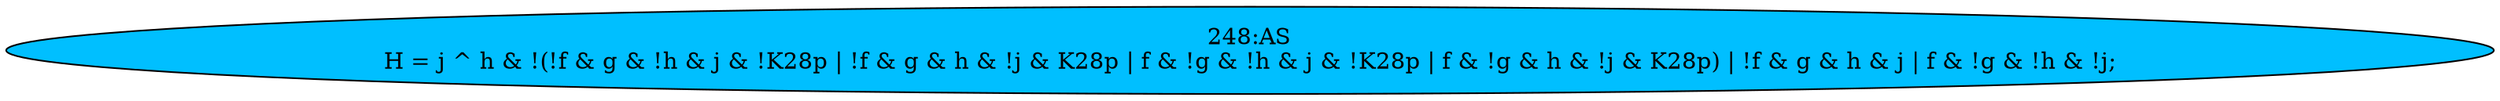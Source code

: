strict digraph "" {
	node [label="\N"];
	"248:AS"	 [ast="<pyverilog.vparser.ast.Assign object at 0x7f14ceedf810>",
		def_var="['H']",
		fillcolor=deepskyblue,
		label="248:AS
H = j ^ h & !(!f & g & !h & j & !K28p | !f & g & h & !j & K28p | f & !g & !h & j & !K28p | f & !g & h & !j & K28p) | !f & \
g & h & j | f & !g & !h & !j;",
		statements="[]",
		style=filled,
		typ=Assign,
		use_var="['j', 'h', 'f', 'g', 'h', 'j', 'K28p', 'f', 'g', 'h', 'j', 'K28p', 'f', 'g', 'h', 'j', 'K28p', 'f', 'g', 'h', 'j', 'K28p', 'f', '\
g', 'h', 'j', 'f', 'g', 'h', 'j']"];
}
